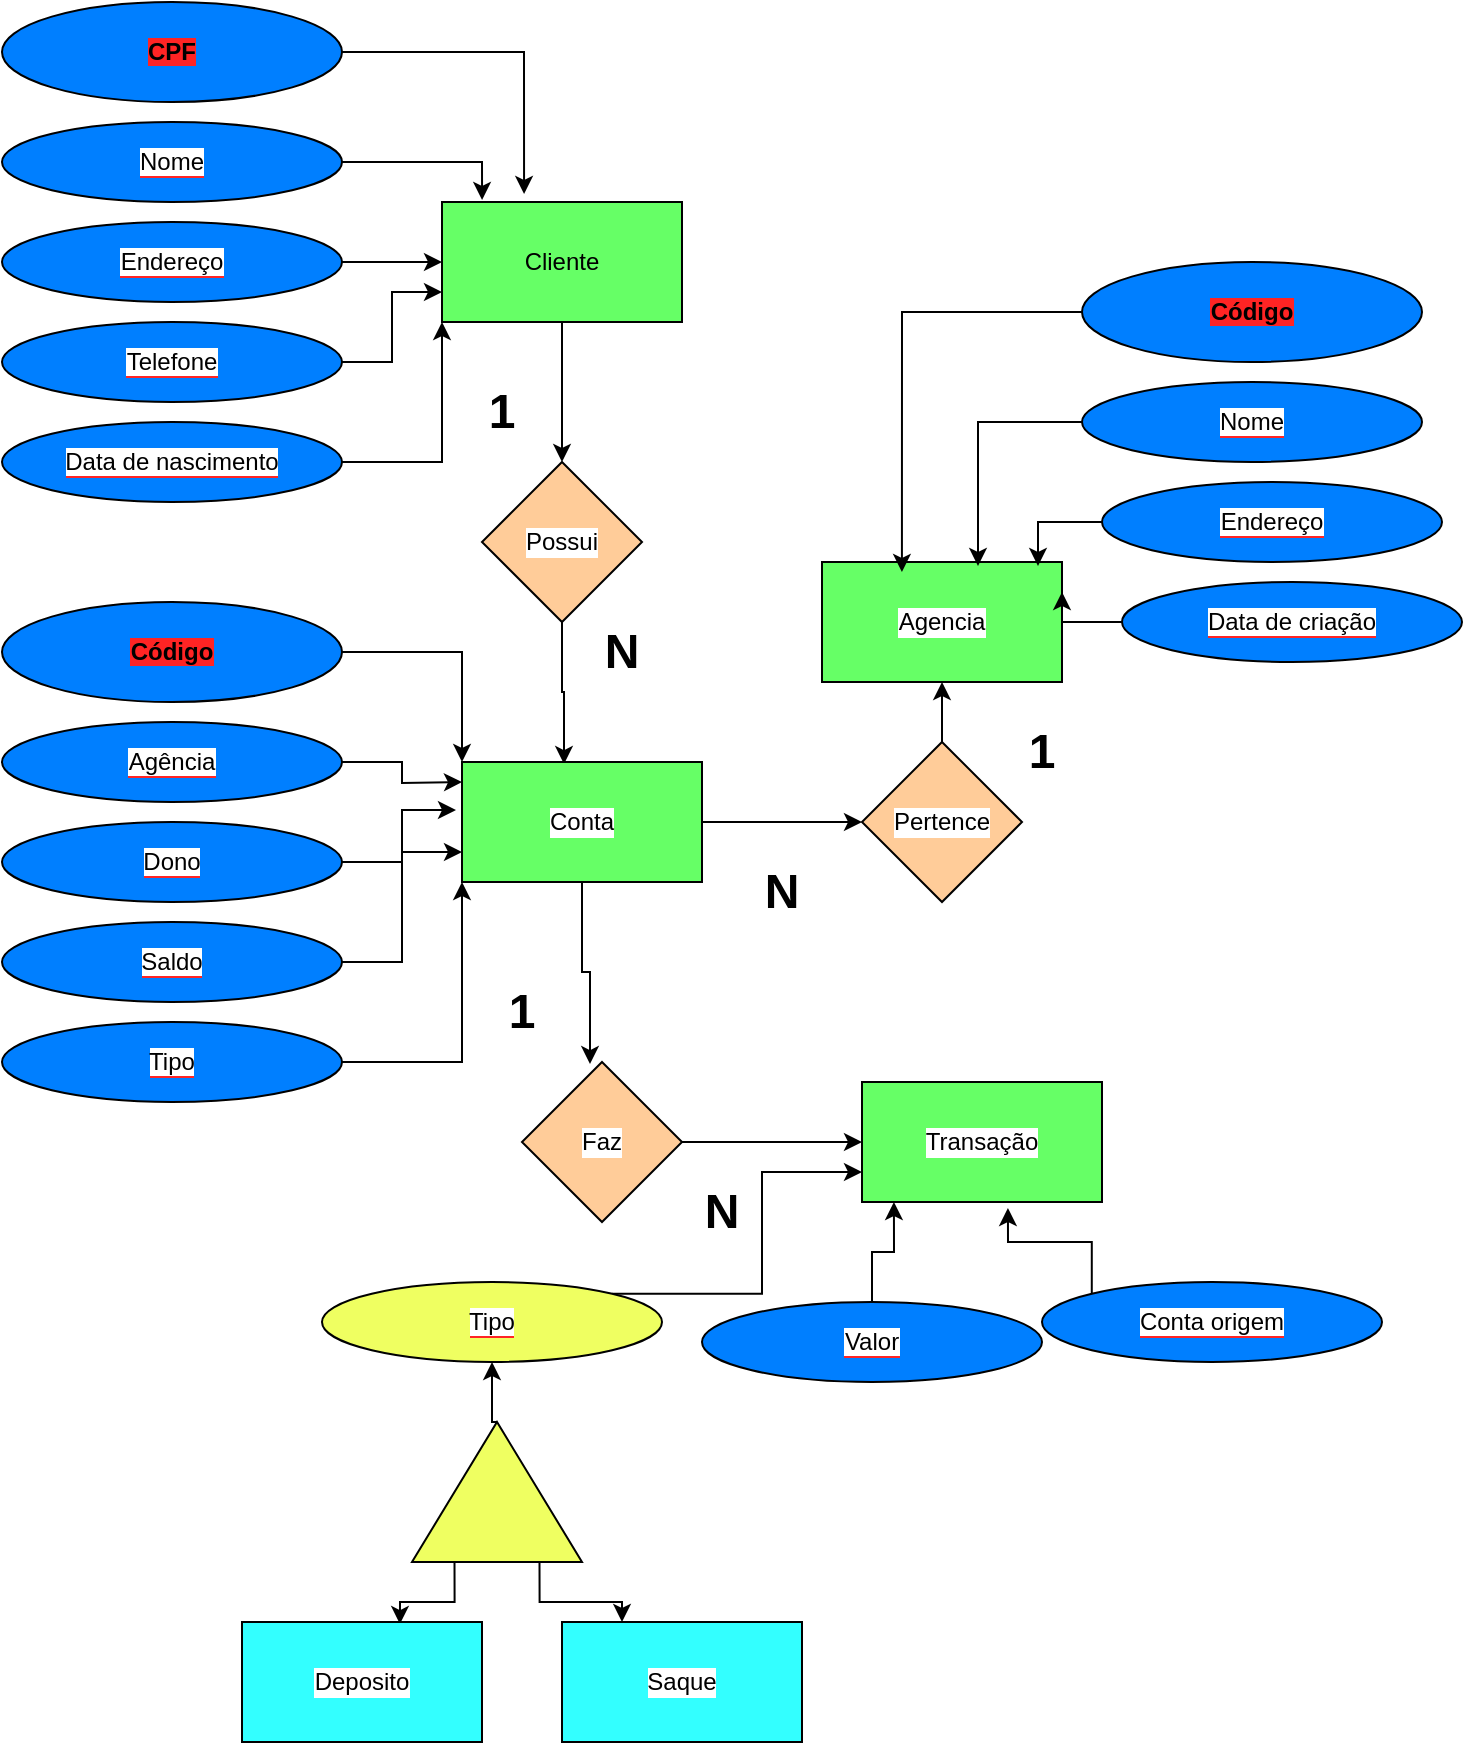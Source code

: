 <mxfile version="15.5.9" type="github">
  <diagram id="R2lEEEUBdFMjLlhIrx00" name="Page-1">
    <mxGraphModel dx="2668" dy="2308" grid="1" gridSize="10" guides="1" tooltips="1" connect="1" arrows="1" fold="1" page="1" pageScale="1" pageWidth="850" pageHeight="1100" math="0" shadow="0" extFonts="Permanent Marker^https://fonts.googleapis.com/css?family=Permanent+Marker">
      <root>
        <mxCell id="0" />
        <mxCell id="1" parent="0" />
        <mxCell id="lfYYvLIwnEgfPad5Opi9-32" style="edgeStyle=orthogonalEdgeStyle;rounded=0;orthogonalLoop=1;jettySize=auto;html=1;exitX=0.5;exitY=1;exitDx=0;exitDy=0;fontColor=#000000;" edge="1" parent="1" source="lfYYvLIwnEgfPad5Opi9-1" target="lfYYvLIwnEgfPad5Opi9-7">
          <mxGeometry relative="1" as="geometry" />
        </mxCell>
        <mxCell id="lfYYvLIwnEgfPad5Opi9-1" value="Cliente" style="rounded=0;whiteSpace=wrap;html=1;fillColor=#66FF66;" vertex="1" parent="1">
          <mxGeometry x="400" y="40" width="120" height="60" as="geometry" />
        </mxCell>
        <mxCell id="lfYYvLIwnEgfPad5Opi9-27" style="edgeStyle=orthogonalEdgeStyle;rounded=0;orthogonalLoop=1;jettySize=auto;html=1;exitX=1;exitY=0.5;exitDx=0;exitDy=0;entryX=0.342;entryY=-0.067;entryDx=0;entryDy=0;entryPerimeter=0;fontColor=#000000;" edge="1" parent="1" source="lfYYvLIwnEgfPad5Opi9-2" target="lfYYvLIwnEgfPad5Opi9-1">
          <mxGeometry relative="1" as="geometry" />
        </mxCell>
        <mxCell id="lfYYvLIwnEgfPad5Opi9-2" value="&lt;b style=&quot;background-color: rgb(255 , 36 , 36)&quot;&gt;CPF&lt;/b&gt;" style="ellipse;whiteSpace=wrap;html=1;fillColor=#007FFF;" vertex="1" parent="1">
          <mxGeometry x="180" y="-60" width="170" height="50" as="geometry" />
        </mxCell>
        <mxCell id="lfYYvLIwnEgfPad5Opi9-28" style="edgeStyle=orthogonalEdgeStyle;rounded=0;orthogonalLoop=1;jettySize=auto;html=1;exitX=1;exitY=0.5;exitDx=0;exitDy=0;entryX=0.167;entryY=-0.017;entryDx=0;entryDy=0;entryPerimeter=0;fontColor=#000000;" edge="1" parent="1" source="lfYYvLIwnEgfPad5Opi9-3" target="lfYYvLIwnEgfPad5Opi9-1">
          <mxGeometry relative="1" as="geometry" />
        </mxCell>
        <mxCell id="lfYYvLIwnEgfPad5Opi9-3" value="&lt;span style=&quot;background-color: rgb(255 , 255 , 255)&quot;&gt;Nome&lt;/span&gt;" style="ellipse;whiteSpace=wrap;html=1;labelBackgroundColor=#FF2424;fillColor=#007FFF;" vertex="1" parent="1">
          <mxGeometry x="180" width="170" height="40" as="geometry" />
        </mxCell>
        <mxCell id="lfYYvLIwnEgfPad5Opi9-29" style="edgeStyle=orthogonalEdgeStyle;rounded=0;orthogonalLoop=1;jettySize=auto;html=1;exitX=1;exitY=0.5;exitDx=0;exitDy=0;entryX=0;entryY=0.5;entryDx=0;entryDy=0;fontColor=#000000;" edge="1" parent="1" source="lfYYvLIwnEgfPad5Opi9-4" target="lfYYvLIwnEgfPad5Opi9-1">
          <mxGeometry relative="1" as="geometry" />
        </mxCell>
        <mxCell id="lfYYvLIwnEgfPad5Opi9-4" value="&lt;span style=&quot;background-color: rgb(255 , 255 , 255)&quot;&gt;Endereço&lt;/span&gt;" style="ellipse;whiteSpace=wrap;html=1;labelBackgroundColor=#FF2424;fillColor=#007FFF;" vertex="1" parent="1">
          <mxGeometry x="180" y="50" width="170" height="40" as="geometry" />
        </mxCell>
        <mxCell id="lfYYvLIwnEgfPad5Opi9-30" style="edgeStyle=orthogonalEdgeStyle;rounded=0;orthogonalLoop=1;jettySize=auto;html=1;exitX=1;exitY=0.5;exitDx=0;exitDy=0;entryX=0;entryY=0.75;entryDx=0;entryDy=0;fontColor=#000000;" edge="1" parent="1" source="lfYYvLIwnEgfPad5Opi9-5" target="lfYYvLIwnEgfPad5Opi9-1">
          <mxGeometry relative="1" as="geometry" />
        </mxCell>
        <mxCell id="lfYYvLIwnEgfPad5Opi9-5" value="&lt;span style=&quot;background-color: rgb(255 , 255 , 255)&quot;&gt;Telefone&lt;/span&gt;" style="ellipse;whiteSpace=wrap;html=1;labelBackgroundColor=#FF2424;fillColor=#007FFF;" vertex="1" parent="1">
          <mxGeometry x="180" y="100" width="170" height="40" as="geometry" />
        </mxCell>
        <mxCell id="lfYYvLIwnEgfPad5Opi9-31" style="edgeStyle=orthogonalEdgeStyle;rounded=0;orthogonalLoop=1;jettySize=auto;html=1;entryX=0;entryY=1;entryDx=0;entryDy=0;fontColor=#000000;" edge="1" parent="1" source="lfYYvLIwnEgfPad5Opi9-6" target="lfYYvLIwnEgfPad5Opi9-1">
          <mxGeometry relative="1" as="geometry" />
        </mxCell>
        <mxCell id="lfYYvLIwnEgfPad5Opi9-6" value="&lt;span style=&quot;background-color: rgb(255 , 255 , 255)&quot;&gt;Data de nascimento&lt;/span&gt;" style="ellipse;whiteSpace=wrap;html=1;labelBackgroundColor=#FF2424;fillColor=#007FFF;" vertex="1" parent="1">
          <mxGeometry x="180" y="150" width="170" height="40" as="geometry" />
        </mxCell>
        <mxCell id="lfYYvLIwnEgfPad5Opi9-38" style="edgeStyle=orthogonalEdgeStyle;rounded=0;orthogonalLoop=1;jettySize=auto;html=1;exitX=0.5;exitY=1;exitDx=0;exitDy=0;entryX=0.425;entryY=0.017;entryDx=0;entryDy=0;entryPerimeter=0;fontColor=#000000;" edge="1" parent="1" source="lfYYvLIwnEgfPad5Opi9-7" target="lfYYvLIwnEgfPad5Opi9-8">
          <mxGeometry relative="1" as="geometry" />
        </mxCell>
        <mxCell id="lfYYvLIwnEgfPad5Opi9-7" value="Possui" style="rhombus;whiteSpace=wrap;html=1;labelBackgroundColor=#FFFFFF;fontColor=#000000;fillColor=#FFCC99;" vertex="1" parent="1">
          <mxGeometry x="420" y="170" width="80" height="80" as="geometry" />
        </mxCell>
        <mxCell id="lfYYvLIwnEgfPad5Opi9-39" style="edgeStyle=orthogonalEdgeStyle;rounded=0;orthogonalLoop=1;jettySize=auto;html=1;exitX=0.5;exitY=1;exitDx=0;exitDy=0;entryX=0.425;entryY=0.013;entryDx=0;entryDy=0;entryPerimeter=0;fontColor=#000000;" edge="1" parent="1" source="lfYYvLIwnEgfPad5Opi9-8" target="lfYYvLIwnEgfPad5Opi9-14">
          <mxGeometry relative="1" as="geometry" />
        </mxCell>
        <mxCell id="lfYYvLIwnEgfPad5Opi9-60" style="edgeStyle=orthogonalEdgeStyle;rounded=0;orthogonalLoop=1;jettySize=auto;html=1;exitX=1;exitY=0.5;exitDx=0;exitDy=0;entryX=0;entryY=0.5;entryDx=0;entryDy=0;fontColor=#000000;" edge="1" parent="1" source="lfYYvLIwnEgfPad5Opi9-8" target="lfYYvLIwnEgfPad5Opi9-44">
          <mxGeometry relative="1" as="geometry" />
        </mxCell>
        <mxCell id="lfYYvLIwnEgfPad5Opi9-8" value="Conta" style="rounded=0;whiteSpace=wrap;html=1;labelBackgroundColor=#FFFFFF;fontColor=#000000;fillColor=#66FF66;" vertex="1" parent="1">
          <mxGeometry x="410" y="320" width="120" height="60" as="geometry" />
        </mxCell>
        <mxCell id="lfYYvLIwnEgfPad5Opi9-33" style="edgeStyle=orthogonalEdgeStyle;rounded=0;orthogonalLoop=1;jettySize=auto;html=1;exitX=1;exitY=0.5;exitDx=0;exitDy=0;entryX=0;entryY=0;entryDx=0;entryDy=0;fontColor=#000000;" edge="1" parent="1" source="lfYYvLIwnEgfPad5Opi9-9" target="lfYYvLIwnEgfPad5Opi9-8">
          <mxGeometry relative="1" as="geometry" />
        </mxCell>
        <mxCell id="lfYYvLIwnEgfPad5Opi9-9" value="&lt;b style=&quot;background-color: rgb(255 , 36 , 36)&quot;&gt;Código&lt;/b&gt;" style="ellipse;whiteSpace=wrap;html=1;fillColor=#007FFF;" vertex="1" parent="1">
          <mxGeometry x="180" y="240" width="170" height="50" as="geometry" />
        </mxCell>
        <mxCell id="lfYYvLIwnEgfPad5Opi9-34" style="edgeStyle=orthogonalEdgeStyle;rounded=0;orthogonalLoop=1;jettySize=auto;html=1;exitX=1;exitY=0.5;exitDx=0;exitDy=0;fontColor=#000000;" edge="1" parent="1" source="lfYYvLIwnEgfPad5Opi9-10">
          <mxGeometry relative="1" as="geometry">
            <mxPoint x="410" y="330" as="targetPoint" />
          </mxGeometry>
        </mxCell>
        <mxCell id="lfYYvLIwnEgfPad5Opi9-10" value="&lt;span style=&quot;background-color: rgb(255 , 255 , 255)&quot;&gt;Agência&lt;/span&gt;" style="ellipse;whiteSpace=wrap;html=1;labelBackgroundColor=#FF2424;fillColor=#007FFF;" vertex="1" parent="1">
          <mxGeometry x="180" y="300" width="170" height="40" as="geometry" />
        </mxCell>
        <mxCell id="lfYYvLIwnEgfPad5Opi9-35" style="edgeStyle=orthogonalEdgeStyle;rounded=0;orthogonalLoop=1;jettySize=auto;html=1;exitX=1;exitY=0.5;exitDx=0;exitDy=0;entryX=-0.025;entryY=0.4;entryDx=0;entryDy=0;entryPerimeter=0;fontColor=#000000;" edge="1" parent="1" source="lfYYvLIwnEgfPad5Opi9-11" target="lfYYvLIwnEgfPad5Opi9-8">
          <mxGeometry relative="1" as="geometry" />
        </mxCell>
        <mxCell id="lfYYvLIwnEgfPad5Opi9-11" value="&lt;span style=&quot;background-color: rgb(255 , 255 , 255)&quot;&gt;Dono&lt;/span&gt;&lt;span style=&quot;color: rgba(0 , 0 , 0 , 0) ; font-family: monospace ; font-size: 0px ; background-color: rgb(248 , 249 , 250)&quot;&gt;%3CmxGraphModel%3E%3Croot%3E%3CmxCell%20id%3D%220%22%2F%3E%3CmxCell%20id%3D%221%22%20parent%3D%220%22%2F%3E%3CmxCell%20id%3D%222%22%20value%3D%22%26lt%3Bspan%20style%3D%26quot%3Bbackground-color%3A%20rgb(255%20%2C%20255%20%2C%20255)%26quot%3B%26gt%3BAg%C3%AAncia%26lt%3B%2Fspan%26gt%3B%22%20style%3D%22ellipse%3BwhiteSpace%3Dwrap%3Bhtml%3D1%3BlabelBackgroundColor%3D%23FF2424%3B%22%20vertex%3D%221%22%20parent%3D%221%22%3E%3CmxGeometry%20x%3D%22180%22%20y%3D%22300%22%20width%3D%22170%22%20height%3D%2240%22%20as%3D%22geometry%22%2F%3E%3C%2FmxCell%3E%3C%2Froot%3E%3C%2FmxGraphModel%3E&lt;/span&gt;" style="ellipse;whiteSpace=wrap;html=1;labelBackgroundColor=#FF2424;fillColor=#007FFF;" vertex="1" parent="1">
          <mxGeometry x="180" y="350" width="170" height="40" as="geometry" />
        </mxCell>
        <mxCell id="lfYYvLIwnEgfPad5Opi9-36" style="edgeStyle=orthogonalEdgeStyle;rounded=0;orthogonalLoop=1;jettySize=auto;html=1;exitX=1;exitY=0.5;exitDx=0;exitDy=0;entryX=0;entryY=0.75;entryDx=0;entryDy=0;fontColor=#000000;" edge="1" parent="1" source="lfYYvLIwnEgfPad5Opi9-12" target="lfYYvLIwnEgfPad5Opi9-8">
          <mxGeometry relative="1" as="geometry" />
        </mxCell>
        <mxCell id="lfYYvLIwnEgfPad5Opi9-12" value="&lt;span style=&quot;background-color: rgb(255 , 255 , 255)&quot;&gt;Saldo&lt;/span&gt;" style="ellipse;whiteSpace=wrap;html=1;labelBackgroundColor=#FF2424;fillColor=#007FFF;" vertex="1" parent="1">
          <mxGeometry x="180" y="400" width="170" height="40" as="geometry" />
        </mxCell>
        <mxCell id="lfYYvLIwnEgfPad5Opi9-37" style="edgeStyle=orthogonalEdgeStyle;rounded=0;orthogonalLoop=1;jettySize=auto;html=1;exitX=1;exitY=0.5;exitDx=0;exitDy=0;entryX=0;entryY=1;entryDx=0;entryDy=0;fontColor=#000000;" edge="1" parent="1" source="lfYYvLIwnEgfPad5Opi9-13" target="lfYYvLIwnEgfPad5Opi9-8">
          <mxGeometry relative="1" as="geometry" />
        </mxCell>
        <mxCell id="lfYYvLIwnEgfPad5Opi9-13" value="&lt;span style=&quot;background-color: rgb(255 , 255 , 255)&quot;&gt;Tipo&lt;/span&gt;" style="ellipse;whiteSpace=wrap;html=1;labelBackgroundColor=#FF2424;fillColor=#007FFF;" vertex="1" parent="1">
          <mxGeometry x="180" y="450" width="170" height="40" as="geometry" />
        </mxCell>
        <mxCell id="lfYYvLIwnEgfPad5Opi9-40" style="edgeStyle=orthogonalEdgeStyle;rounded=0;orthogonalLoop=1;jettySize=auto;html=1;exitX=1;exitY=0.5;exitDx=0;exitDy=0;entryX=0;entryY=0.5;entryDx=0;entryDy=0;fontColor=#000000;" edge="1" parent="1" source="lfYYvLIwnEgfPad5Opi9-14" target="lfYYvLIwnEgfPad5Opi9-15">
          <mxGeometry relative="1" as="geometry" />
        </mxCell>
        <mxCell id="lfYYvLIwnEgfPad5Opi9-14" value="Faz" style="rhombus;whiteSpace=wrap;html=1;labelBackgroundColor=#FFFFFF;fontColor=#000000;fillColor=#FFCC99;" vertex="1" parent="1">
          <mxGeometry x="440" y="470" width="80" height="80" as="geometry" />
        </mxCell>
        <mxCell id="lfYYvLIwnEgfPad5Opi9-15" value="Transação" style="rounded=0;whiteSpace=wrap;html=1;labelBackgroundColor=#FFFFFF;fontColor=#000000;fillColor=#66FF66;" vertex="1" parent="1">
          <mxGeometry x="610" y="480" width="120" height="60" as="geometry" />
        </mxCell>
        <mxCell id="lfYYvLIwnEgfPad5Opi9-41" style="edgeStyle=orthogonalEdgeStyle;rounded=0;orthogonalLoop=1;jettySize=auto;html=1;exitX=1;exitY=0;exitDx=0;exitDy=0;entryX=0;entryY=0.75;entryDx=0;entryDy=0;fontColor=#000000;" edge="1" parent="1" source="lfYYvLIwnEgfPad5Opi9-16" target="lfYYvLIwnEgfPad5Opi9-15">
          <mxGeometry relative="1" as="geometry" />
        </mxCell>
        <mxCell id="lfYYvLIwnEgfPad5Opi9-16" value="&lt;span style=&quot;background-color: rgb(255 , 255 , 255)&quot;&gt;Tipo&lt;/span&gt;" style="ellipse;whiteSpace=wrap;html=1;labelBackgroundColor=#FF2424;fillColor=#EFFF61;" vertex="1" parent="1">
          <mxGeometry x="340" y="580" width="170" height="40" as="geometry" />
        </mxCell>
        <mxCell id="lfYYvLIwnEgfPad5Opi9-43" style="edgeStyle=orthogonalEdgeStyle;rounded=0;orthogonalLoop=1;jettySize=auto;html=1;exitX=0;exitY=0;exitDx=0;exitDy=0;entryX=0.608;entryY=1.05;entryDx=0;entryDy=0;entryPerimeter=0;fontColor=#000000;" edge="1" parent="1" source="lfYYvLIwnEgfPad5Opi9-17" target="lfYYvLIwnEgfPad5Opi9-15">
          <mxGeometry relative="1" as="geometry" />
        </mxCell>
        <mxCell id="lfYYvLIwnEgfPad5Opi9-17" value="&lt;span style=&quot;background-color: rgb(255 , 255 , 255)&quot;&gt;Conta origem&lt;/span&gt;" style="ellipse;whiteSpace=wrap;html=1;labelBackgroundColor=#FF2424;fillColor=#007FFF;" vertex="1" parent="1">
          <mxGeometry x="700" y="580" width="170" height="40" as="geometry" />
        </mxCell>
        <mxCell id="lfYYvLIwnEgfPad5Opi9-42" style="edgeStyle=orthogonalEdgeStyle;rounded=0;orthogonalLoop=1;jettySize=auto;html=1;exitX=0.5;exitY=0;exitDx=0;exitDy=0;entryX=0.133;entryY=1;entryDx=0;entryDy=0;entryPerimeter=0;fontColor=#000000;" edge="1" parent="1" source="lfYYvLIwnEgfPad5Opi9-18" target="lfYYvLIwnEgfPad5Opi9-15">
          <mxGeometry relative="1" as="geometry" />
        </mxCell>
        <mxCell id="lfYYvLIwnEgfPad5Opi9-18" value="&lt;span style=&quot;background-color: rgb(255 , 255 , 255)&quot;&gt;Valor&lt;/span&gt;" style="ellipse;whiteSpace=wrap;html=1;labelBackgroundColor=#FF2424;fillColor=#007FFF;" vertex="1" parent="1">
          <mxGeometry x="530" y="590" width="170" height="40" as="geometry" />
        </mxCell>
        <mxCell id="lfYYvLIwnEgfPad5Opi9-24" style="edgeStyle=orthogonalEdgeStyle;rounded=0;orthogonalLoop=1;jettySize=auto;html=1;exitX=1;exitY=0.5;exitDx=0;exitDy=0;entryX=0.5;entryY=1;entryDx=0;entryDy=0;fontColor=#000000;" edge="1" parent="1" source="lfYYvLIwnEgfPad5Opi9-20" target="lfYYvLIwnEgfPad5Opi9-16">
          <mxGeometry relative="1" as="geometry" />
        </mxCell>
        <mxCell id="lfYYvLIwnEgfPad5Opi9-25" style="edgeStyle=orthogonalEdgeStyle;rounded=0;orthogonalLoop=1;jettySize=auto;html=1;exitX=0;exitY=0.25;exitDx=0;exitDy=0;entryX=0.658;entryY=0.017;entryDx=0;entryDy=0;entryPerimeter=0;fontColor=#000000;" edge="1" parent="1" source="lfYYvLIwnEgfPad5Opi9-20" target="lfYYvLIwnEgfPad5Opi9-22">
          <mxGeometry relative="1" as="geometry" />
        </mxCell>
        <mxCell id="lfYYvLIwnEgfPad5Opi9-26" style="edgeStyle=orthogonalEdgeStyle;rounded=0;orthogonalLoop=1;jettySize=auto;html=1;exitX=0;exitY=0.75;exitDx=0;exitDy=0;entryX=0.25;entryY=0;entryDx=0;entryDy=0;fontColor=#000000;" edge="1" parent="1" source="lfYYvLIwnEgfPad5Opi9-20" target="lfYYvLIwnEgfPad5Opi9-23">
          <mxGeometry relative="1" as="geometry" />
        </mxCell>
        <mxCell id="lfYYvLIwnEgfPad5Opi9-20" value="" style="triangle;whiteSpace=wrap;html=1;labelBackgroundColor=#FFFFFF;fontColor=#000000;fillColor=#EFFF61;direction=north;" vertex="1" parent="1">
          <mxGeometry x="385" y="650" width="85" height="70" as="geometry" />
        </mxCell>
        <mxCell id="lfYYvLIwnEgfPad5Opi9-22" value="Deposito" style="rounded=0;whiteSpace=wrap;html=1;labelBackgroundColor=#FFFFFF;fontColor=#000000;fillColor=#33FFFF;" vertex="1" parent="1">
          <mxGeometry x="300" y="750" width="120" height="60" as="geometry" />
        </mxCell>
        <mxCell id="lfYYvLIwnEgfPad5Opi9-23" value="Saque" style="rounded=0;whiteSpace=wrap;html=1;labelBackgroundColor=#FFFFFF;fontColor=#000000;fillColor=#33FFFF;" vertex="1" parent="1">
          <mxGeometry x="460" y="750" width="120" height="60" as="geometry" />
        </mxCell>
        <mxCell id="lfYYvLIwnEgfPad5Opi9-51" style="edgeStyle=orthogonalEdgeStyle;rounded=0;orthogonalLoop=1;jettySize=auto;html=1;exitX=0.5;exitY=0;exitDx=0;exitDy=0;entryX=0.5;entryY=1;entryDx=0;entryDy=0;fontColor=#000000;" edge="1" parent="1" source="lfYYvLIwnEgfPad5Opi9-44" target="lfYYvLIwnEgfPad5Opi9-45">
          <mxGeometry relative="1" as="geometry" />
        </mxCell>
        <mxCell id="lfYYvLIwnEgfPad5Opi9-44" value="Pertence" style="rhombus;whiteSpace=wrap;html=1;labelBackgroundColor=#FFFFFF;fontColor=#000000;fillColor=#FFCC99;" vertex="1" parent="1">
          <mxGeometry x="610" y="310" width="80" height="80" as="geometry" />
        </mxCell>
        <mxCell id="lfYYvLIwnEgfPad5Opi9-45" value="Agencia" style="rounded=0;whiteSpace=wrap;html=1;labelBackgroundColor=#FFFFFF;fontColor=#000000;fillColor=#66FF66;" vertex="1" parent="1">
          <mxGeometry x="590" y="220" width="120" height="60" as="geometry" />
        </mxCell>
        <mxCell id="lfYYvLIwnEgfPad5Opi9-55" style="edgeStyle=orthogonalEdgeStyle;rounded=0;orthogonalLoop=1;jettySize=auto;html=1;exitX=0;exitY=0.5;exitDx=0;exitDy=0;entryX=0.333;entryY=0.083;entryDx=0;entryDy=0;entryPerimeter=0;fontColor=#000000;" edge="1" parent="1" source="lfYYvLIwnEgfPad5Opi9-46" target="lfYYvLIwnEgfPad5Opi9-45">
          <mxGeometry relative="1" as="geometry" />
        </mxCell>
        <mxCell id="lfYYvLIwnEgfPad5Opi9-46" value="&lt;b style=&quot;background-color: rgb(255 , 36 , 36)&quot;&gt;Código&lt;/b&gt;" style="ellipse;whiteSpace=wrap;html=1;fillColor=#007FFF;" vertex="1" parent="1">
          <mxGeometry x="720" y="70" width="170" height="50" as="geometry" />
        </mxCell>
        <mxCell id="lfYYvLIwnEgfPad5Opi9-54" style="edgeStyle=orthogonalEdgeStyle;rounded=0;orthogonalLoop=1;jettySize=auto;html=1;exitX=0;exitY=0.5;exitDx=0;exitDy=0;entryX=0.65;entryY=0.033;entryDx=0;entryDy=0;entryPerimeter=0;fontColor=#000000;" edge="1" parent="1" source="lfYYvLIwnEgfPad5Opi9-47" target="lfYYvLIwnEgfPad5Opi9-45">
          <mxGeometry relative="1" as="geometry" />
        </mxCell>
        <mxCell id="lfYYvLIwnEgfPad5Opi9-47" value="&lt;span style=&quot;background-color: rgb(255 , 255 , 255)&quot;&gt;Nome&lt;/span&gt;" style="ellipse;whiteSpace=wrap;html=1;labelBackgroundColor=#FF2424;fillColor=#007FFF;" vertex="1" parent="1">
          <mxGeometry x="720" y="130" width="170" height="40" as="geometry" />
        </mxCell>
        <mxCell id="lfYYvLIwnEgfPad5Opi9-53" style="edgeStyle=orthogonalEdgeStyle;rounded=0;orthogonalLoop=1;jettySize=auto;html=1;exitX=0;exitY=0.5;exitDx=0;exitDy=0;entryX=0.9;entryY=0.033;entryDx=0;entryDy=0;entryPerimeter=0;fontColor=#000000;" edge="1" parent="1" source="lfYYvLIwnEgfPad5Opi9-48" target="lfYYvLIwnEgfPad5Opi9-45">
          <mxGeometry relative="1" as="geometry" />
        </mxCell>
        <mxCell id="lfYYvLIwnEgfPad5Opi9-48" value="&lt;span style=&quot;background-color: rgb(255 , 255 , 255)&quot;&gt;Endereço&lt;/span&gt;" style="ellipse;whiteSpace=wrap;html=1;labelBackgroundColor=#FF2424;fillColor=#007FFF;" vertex="1" parent="1">
          <mxGeometry x="730" y="180" width="170" height="40" as="geometry" />
        </mxCell>
        <mxCell id="lfYYvLIwnEgfPad5Opi9-52" style="edgeStyle=orthogonalEdgeStyle;rounded=0;orthogonalLoop=1;jettySize=auto;html=1;exitX=0;exitY=0.5;exitDx=0;exitDy=0;entryX=1;entryY=0.25;entryDx=0;entryDy=0;fontColor=#000000;" edge="1" parent="1" source="lfYYvLIwnEgfPad5Opi9-49" target="lfYYvLIwnEgfPad5Opi9-45">
          <mxGeometry relative="1" as="geometry" />
        </mxCell>
        <mxCell id="lfYYvLIwnEgfPad5Opi9-49" value="&lt;span style=&quot;background-color: rgb(255 , 255 , 255)&quot;&gt;Data de criação&lt;/span&gt;" style="ellipse;whiteSpace=wrap;html=1;labelBackgroundColor=#FF2424;fillColor=#007FFF;" vertex="1" parent="1">
          <mxGeometry x="740" y="230" width="170" height="40" as="geometry" />
        </mxCell>
        <mxCell id="lfYYvLIwnEgfPad5Opi9-56" value="&lt;h1&gt;1&lt;/h1&gt;" style="text;html=1;strokeColor=none;fillColor=none;align=center;verticalAlign=middle;whiteSpace=wrap;rounded=0;labelBackgroundColor=#FFFFFF;fontColor=#000000;" vertex="1" parent="1">
          <mxGeometry x="400" y="130" width="60" height="30" as="geometry" />
        </mxCell>
        <mxCell id="lfYYvLIwnEgfPad5Opi9-57" value="&lt;h1&gt;N&lt;/h1&gt;" style="text;html=1;strokeColor=none;fillColor=none;align=center;verticalAlign=middle;whiteSpace=wrap;rounded=0;labelBackgroundColor=#FFFFFF;fontColor=#000000;" vertex="1" parent="1">
          <mxGeometry x="460" y="250" width="60" height="30" as="geometry" />
        </mxCell>
        <mxCell id="lfYYvLIwnEgfPad5Opi9-58" value="&lt;h1&gt;N&lt;/h1&gt;" style="text;html=1;strokeColor=none;fillColor=none;align=center;verticalAlign=middle;whiteSpace=wrap;rounded=0;labelBackgroundColor=#FFFFFF;fontColor=#000000;" vertex="1" parent="1">
          <mxGeometry x="510" y="530" width="60" height="30" as="geometry" />
        </mxCell>
        <mxCell id="lfYYvLIwnEgfPad5Opi9-59" value="&lt;h1&gt;1&lt;/h1&gt;" style="text;html=1;strokeColor=none;fillColor=none;align=center;verticalAlign=middle;whiteSpace=wrap;rounded=0;labelBackgroundColor=#FFFFFF;fontColor=#000000;" vertex="1" parent="1">
          <mxGeometry x="410" y="430" width="60" height="30" as="geometry" />
        </mxCell>
        <mxCell id="lfYYvLIwnEgfPad5Opi9-61" value="&lt;h1&gt;1&lt;/h1&gt;" style="text;html=1;strokeColor=none;fillColor=none;align=center;verticalAlign=middle;whiteSpace=wrap;rounded=0;labelBackgroundColor=#FFFFFF;fontColor=#000000;" vertex="1" parent="1">
          <mxGeometry x="670" y="300" width="60" height="30" as="geometry" />
        </mxCell>
        <mxCell id="lfYYvLIwnEgfPad5Opi9-63" value="&lt;h1&gt;N&lt;/h1&gt;" style="text;html=1;strokeColor=none;fillColor=none;align=center;verticalAlign=middle;whiteSpace=wrap;rounded=0;labelBackgroundColor=#FFFFFF;fontColor=#000000;" vertex="1" parent="1">
          <mxGeometry x="540" y="370" width="60" height="30" as="geometry" />
        </mxCell>
      </root>
    </mxGraphModel>
  </diagram>
</mxfile>
